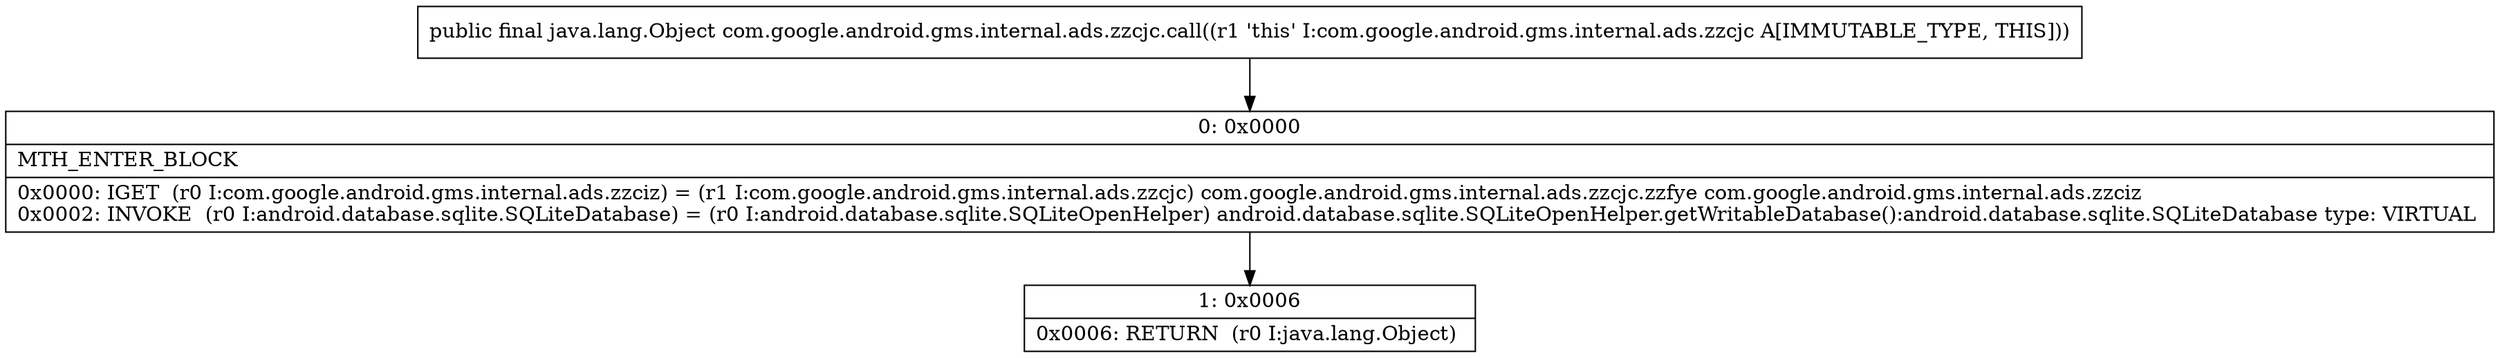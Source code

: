digraph "CFG forcom.google.android.gms.internal.ads.zzcjc.call()Ljava\/lang\/Object;" {
Node_0 [shape=record,label="{0\:\ 0x0000|MTH_ENTER_BLOCK\l|0x0000: IGET  (r0 I:com.google.android.gms.internal.ads.zzciz) = (r1 I:com.google.android.gms.internal.ads.zzcjc) com.google.android.gms.internal.ads.zzcjc.zzfye com.google.android.gms.internal.ads.zzciz \l0x0002: INVOKE  (r0 I:android.database.sqlite.SQLiteDatabase) = (r0 I:android.database.sqlite.SQLiteOpenHelper) android.database.sqlite.SQLiteOpenHelper.getWritableDatabase():android.database.sqlite.SQLiteDatabase type: VIRTUAL \l}"];
Node_1 [shape=record,label="{1\:\ 0x0006|0x0006: RETURN  (r0 I:java.lang.Object) \l}"];
MethodNode[shape=record,label="{public final java.lang.Object com.google.android.gms.internal.ads.zzcjc.call((r1 'this' I:com.google.android.gms.internal.ads.zzcjc A[IMMUTABLE_TYPE, THIS])) }"];
MethodNode -> Node_0;
Node_0 -> Node_1;
}

